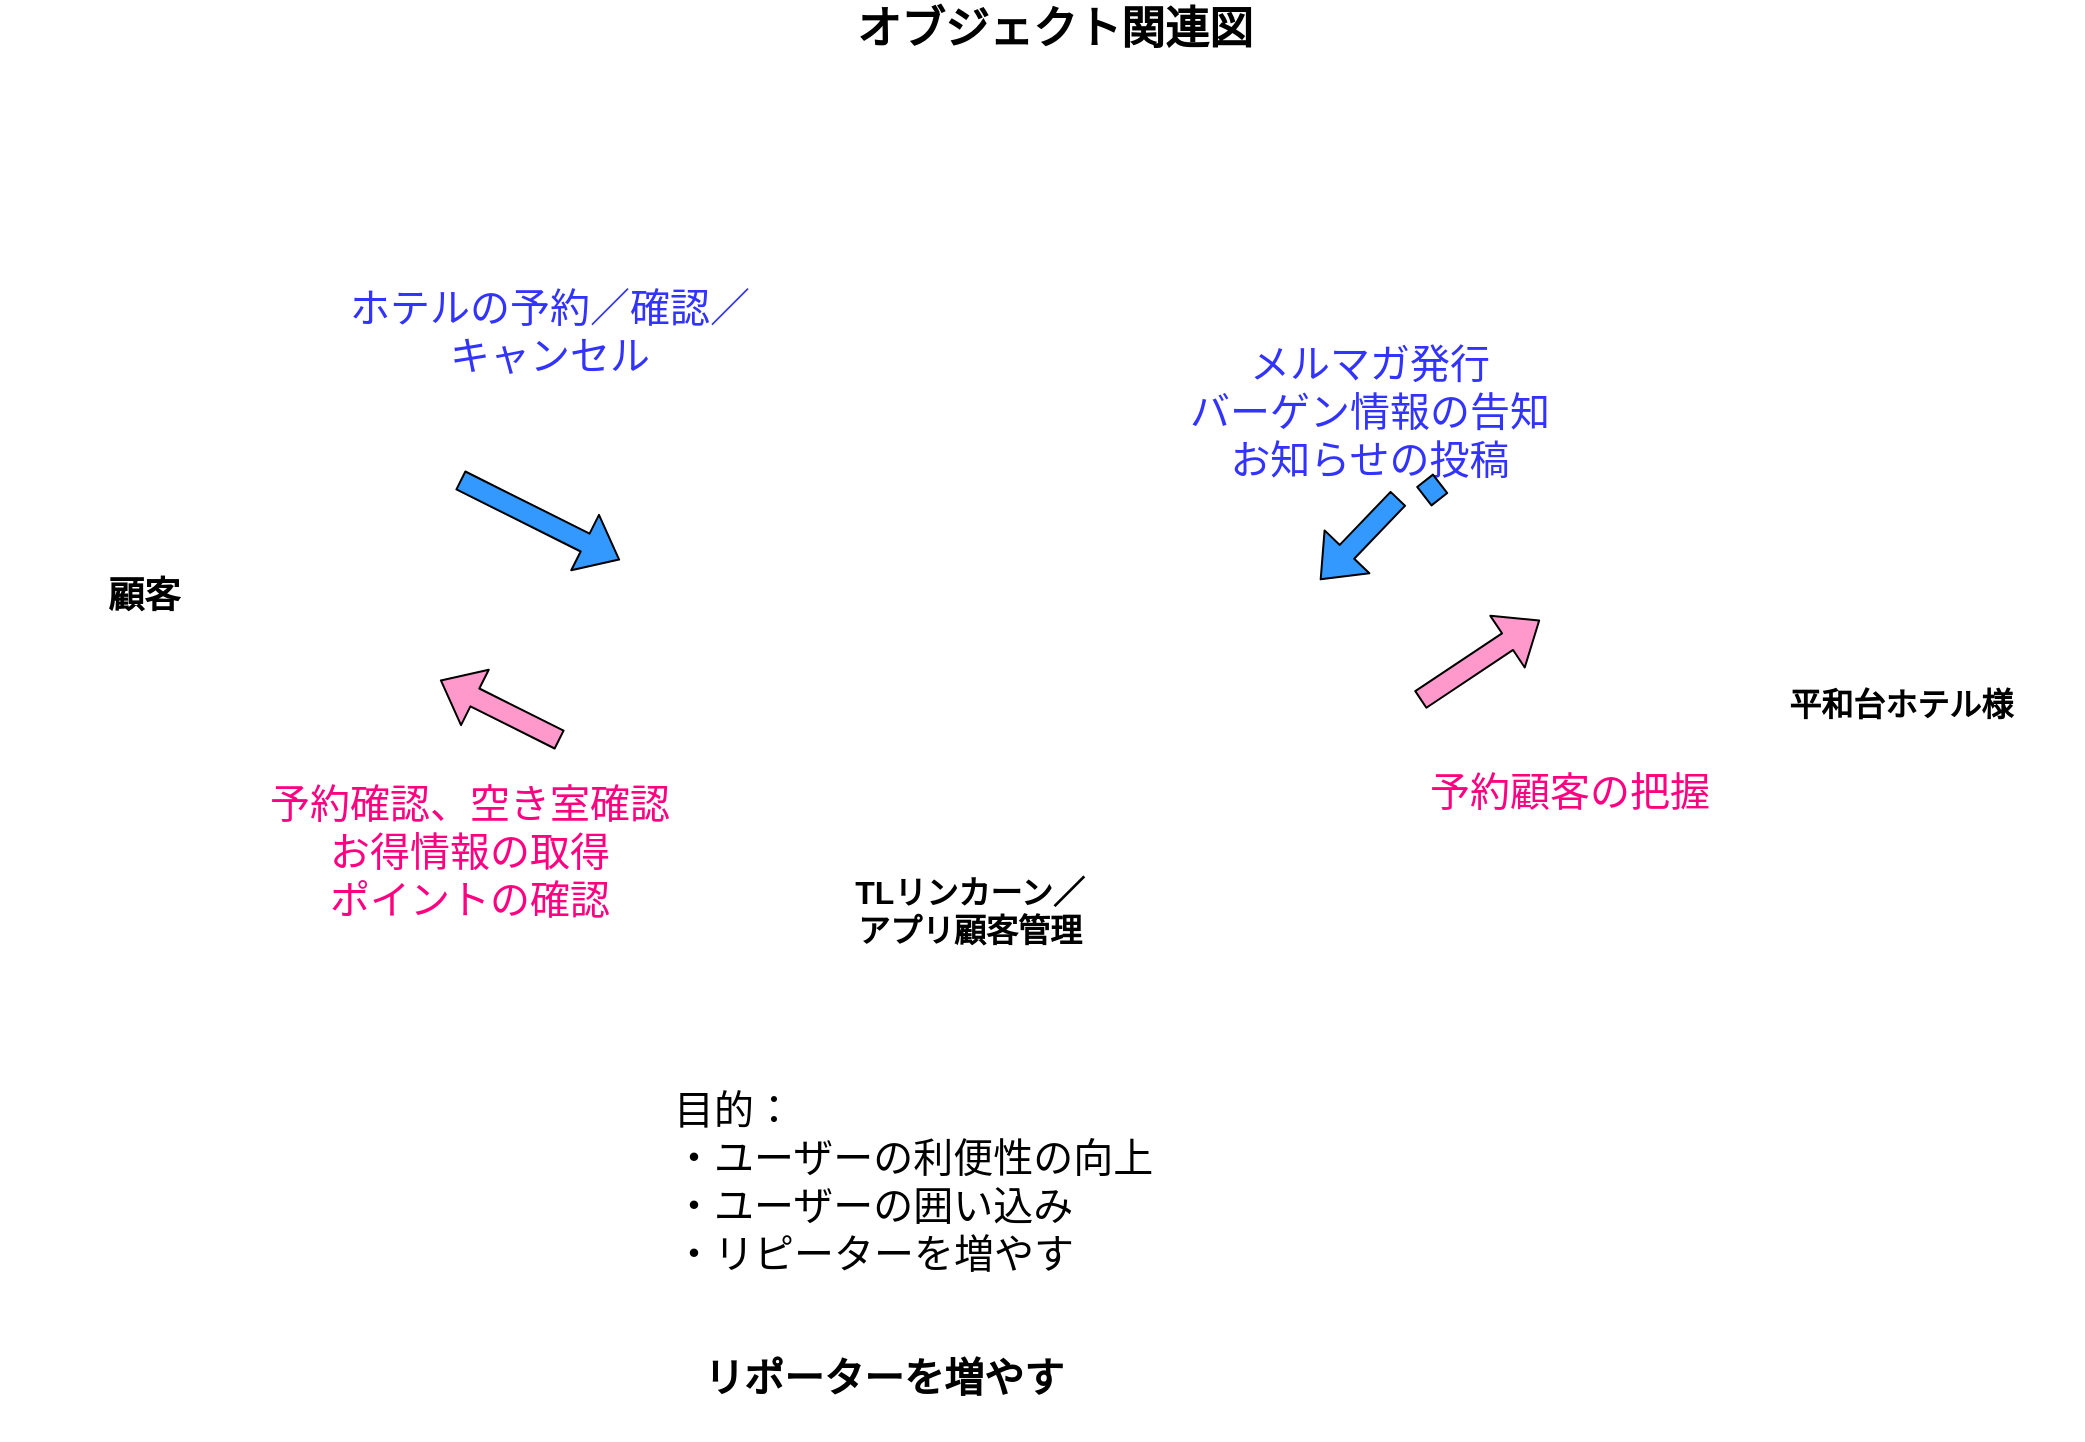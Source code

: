 <mxfile>
    <diagram id="7GXizOWbPIIPkrGppZ9G" name="ページ1">
        <mxGraphModel dx="1198" dy="705" grid="1" gridSize="10" guides="1" tooltips="1" connect="1" arrows="1" fold="1" page="1" pageScale="1" pageWidth="1169" pageHeight="827" math="0" shadow="0">
            <root>
                <mxCell id="0"/>
                <mxCell id="1" parent="0"/>
                <mxCell id="3" value="&lt;span style=&quot;font-size: 22px&quot;&gt;&lt;b&gt;オブジェクト関連図&lt;/b&gt;&lt;/span&gt;" style="text;html=1;strokeColor=none;fillColor=none;align=center;verticalAlign=middle;whiteSpace=wrap;rounded=0;fontSize=14;" parent="1" vertex="1">
                    <mxGeometry x="485" y="30" width="245" height="30" as="geometry"/>
                </mxCell>
                <mxCell id="19" value="" style="shape=flexArrow;endArrow=classic;html=1;fontSize=20;fillColor=#3399FF;" parent="1" edge="1">
                    <mxGeometry width="50" height="50" relative="1" as="geometry">
                        <mxPoint x="310" y="270" as="sourcePoint"/>
                        <mxPoint x="390" y="310" as="targetPoint"/>
                    </mxGeometry>
                </mxCell>
                <mxCell id="21" value="" style="shape=flexArrow;endArrow=classic;html=1;fontSize=20;fillColor=#FF99CC;" parent="1" edge="1">
                    <mxGeometry width="50" height="50" relative="1" as="geometry">
                        <mxPoint x="360" y="400" as="sourcePoint"/>
                        <mxPoint x="300" y="370" as="targetPoint"/>
                    </mxGeometry>
                </mxCell>
                <mxCell id="22" value="予約確認、空き室確認&lt;br&gt;お得情報の取得&lt;br&gt;ポイントの確認" style="text;html=1;strokeColor=none;fillColor=none;align=center;verticalAlign=middle;whiteSpace=wrap;rounded=0;fontSize=20;fontColor=#FF0080;" parent="1" vertex="1">
                    <mxGeometry x="190" y="440" width="250" height="30" as="geometry"/>
                </mxCell>
                <mxCell id="23" value="" style="shape=flexArrow;endArrow=classic;html=1;fontSize=20;fillColor=#3399FF;startArrow=none;exitX=0.557;exitY=1.129;exitDx=0;exitDy=0;exitPerimeter=0;" parent="1" source="24" edge="1">
                    <mxGeometry width="50" height="50" relative="1" as="geometry">
                        <mxPoint x="800" y="280" as="sourcePoint"/>
                        <mxPoint x="740" y="320" as="targetPoint"/>
                    </mxGeometry>
                </mxCell>
                <mxCell id="25" value="" style="shape=flexArrow;endArrow=classic;html=1;fontSize=20;fillColor=#FF99CC;" parent="1" edge="1">
                    <mxGeometry width="50" height="50" relative="1" as="geometry">
                        <mxPoint x="790" y="380" as="sourcePoint"/>
                        <mxPoint x="850" y="340" as="targetPoint"/>
                    </mxGeometry>
                </mxCell>
                <mxCell id="26" value="予約顧客の把握" style="text;html=1;strokeColor=none;fillColor=none;align=center;verticalAlign=middle;whiteSpace=wrap;rounded=0;fontSize=20;fontColor=#FF0080;" parent="1" vertex="1">
                    <mxGeometry x="740" y="410" width="250" height="30" as="geometry"/>
                </mxCell>
                <mxCell id="27" value="目的：&lt;br style=&quot;font-size: 20px&quot;&gt;・ユーザーの利便性の向上&lt;br&gt;・ユーザーの囲い込み&lt;br&gt;・リピーターを増やす" style="text;html=1;strokeColor=none;fillColor=none;align=left;verticalAlign=middle;whiteSpace=wrap;rounded=0;fontStyle=0;fontSize=20;" parent="1" vertex="1">
                    <mxGeometry x="415" y="570" width="300" height="100" as="geometry"/>
                </mxCell>
                <mxCell id="_yU1alOPeyXUVzebGyam-31" value="顧客" style="shape=image;verticalLabelPosition=bottom;labelBackgroundColor=default;verticalAlign=top;aspect=fixed;imageAspect=0;image=https://1.bp.blogspot.com/-NQFM8GeZIn0/XAnwN1BTONI/AAAAAAABQvU/0GWDPF4zQPEjA9Eya4j3hemQjodKYlEiQCLcBGAs/s800/smartphone_blank_businessman.png;fontSize=18;fontStyle=1" parent="1" vertex="1">
                    <mxGeometry x="80" y="150" width="144.31" height="160" as="geometry"/>
                </mxCell>
                <mxCell id="_yU1alOPeyXUVzebGyam-34" value="平和台ホテル様" style="shape=image;verticalLabelPosition=bottom;labelBackgroundColor=default;verticalAlign=top;aspect=fixed;imageAspect=0;image=https://4.bp.blogspot.com/-LR5Lja-lZ4E/WZVgz8oz0zI/AAAAAAABGE8/dA0DAXWkQFIY23wjjILccR7m8KXHSAzzACLcBGAs/s400/building_hotel_small.png;fontSize=16;fontStyle=1" parent="1" vertex="1">
                    <mxGeometry x="940" y="170" width="181.25" height="195.95" as="geometry"/>
                </mxCell>
                <mxCell id="_yU1alOPeyXUVzebGyam-35" value="ホテルの予約／確認／キャンセル" style="text;html=1;strokeColor=none;fillColor=none;align=center;verticalAlign=middle;whiteSpace=wrap;rounded=0;fontSize=20;fontColor=#3333FF;" parent="1" vertex="1">
                    <mxGeometry x="250" y="160" width="210" height="70" as="geometry"/>
                </mxCell>
                <mxCell id="_yU1alOPeyXUVzebGyam-36" value="TLリンカーン／&#10;アプリ顧客管理" style="shape=image;verticalLabelPosition=bottom;labelBackgroundColor=default;verticalAlign=top;aspect=fixed;imageAspect=0;image=https://2.bp.blogspot.com/-7l8dUbR8Sqo/XKDpIT5rHTI/AAAAAAABSG4/aJdM5HkfFJA4uPJHfiYJfRWsugtvtCsZACLcBGAs/s400/gengou_system_heisei.png;fontSize=16;fontStyle=1" parent="1" vertex="1">
                    <mxGeometry x="460" y="250" width="210" height="210" as="geometry"/>
                </mxCell>
                <mxCell id="_yU1alOPeyXUVzebGyam-37" value="&lt;span style=&quot;font-size: 20px;&quot;&gt;リポーターを増やす&lt;/span&gt;" style="text;whiteSpace=wrap;html=1;fontSize=16;fontStyle=1" parent="1" vertex="1">
                    <mxGeometry x="430" y="700" width="210" height="50" as="geometry"/>
                </mxCell>
                <mxCell id="24" value="メルマガ発行&lt;br&gt;バーゲン情報の告知&lt;br&gt;お知らせの投稿" style="text;html=1;strokeColor=none;fillColor=none;align=center;verticalAlign=middle;whiteSpace=wrap;rounded=0;fontSize=20;fontColor=#3333FF;" parent="1" vertex="1">
                    <mxGeometry x="640" y="200" width="250" height="70" as="geometry"/>
                </mxCell>
                <mxCell id="xKf2MYchBwAI0lHEWlaK-27" value="" style="shape=flexArrow;endArrow=none;html=1;fontSize=20;fillColor=#3399FF;" parent="1" target="24" edge="1">
                    <mxGeometry width="50" height="50" relative="1" as="geometry">
                        <mxPoint x="800" y="280" as="sourcePoint"/>
                        <mxPoint x="740" y="320" as="targetPoint"/>
                    </mxGeometry>
                </mxCell>
            </root>
        </mxGraphModel>
    </diagram>
</mxfile>